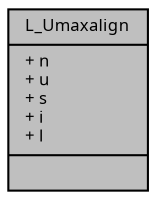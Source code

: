 digraph "L_Umaxalign"
{
  edge [fontname="Sans",fontsize="8",labelfontname="Sans",labelfontsize="8"];
  node [fontname="Sans",fontsize="8",shape=record];
  Node1 [label="{L_Umaxalign\n|+ n\l+ u\l+ s\l+ i\l+ l\l|}",height=0.2,width=0.4,color="black", fillcolor="grey75", style="filled", fontcolor="black"];
}
